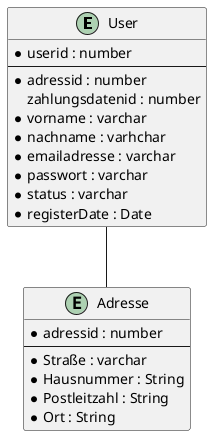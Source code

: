 @startuml User

entity User{
    * userid : number
    --
    * adressid : number
    zahlungsdatenid : number
    * vorname : varchar
    * nachname : varhchar
    * emailadresse : varchar
    * passwort : varchar
    * status : varchar
    * registerDate : Date
}

entity Adresse{
    * adressid : number
    --
    * Straße : varchar
    * Hausnummer : String
    * Postleitzahl : String
    * Ort : String
}

User -- Adresse

@enduml